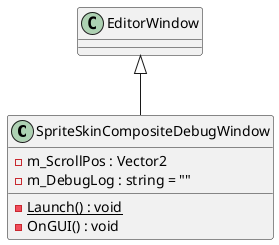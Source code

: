 @startuml
class SpriteSkinCompositeDebugWindow {
    {static} - Launch() : void
    - m_ScrollPos : Vector2
    - m_DebugLog : string = ""
    - OnGUI() : void
}
EditorWindow <|-- SpriteSkinCompositeDebugWindow
@enduml
